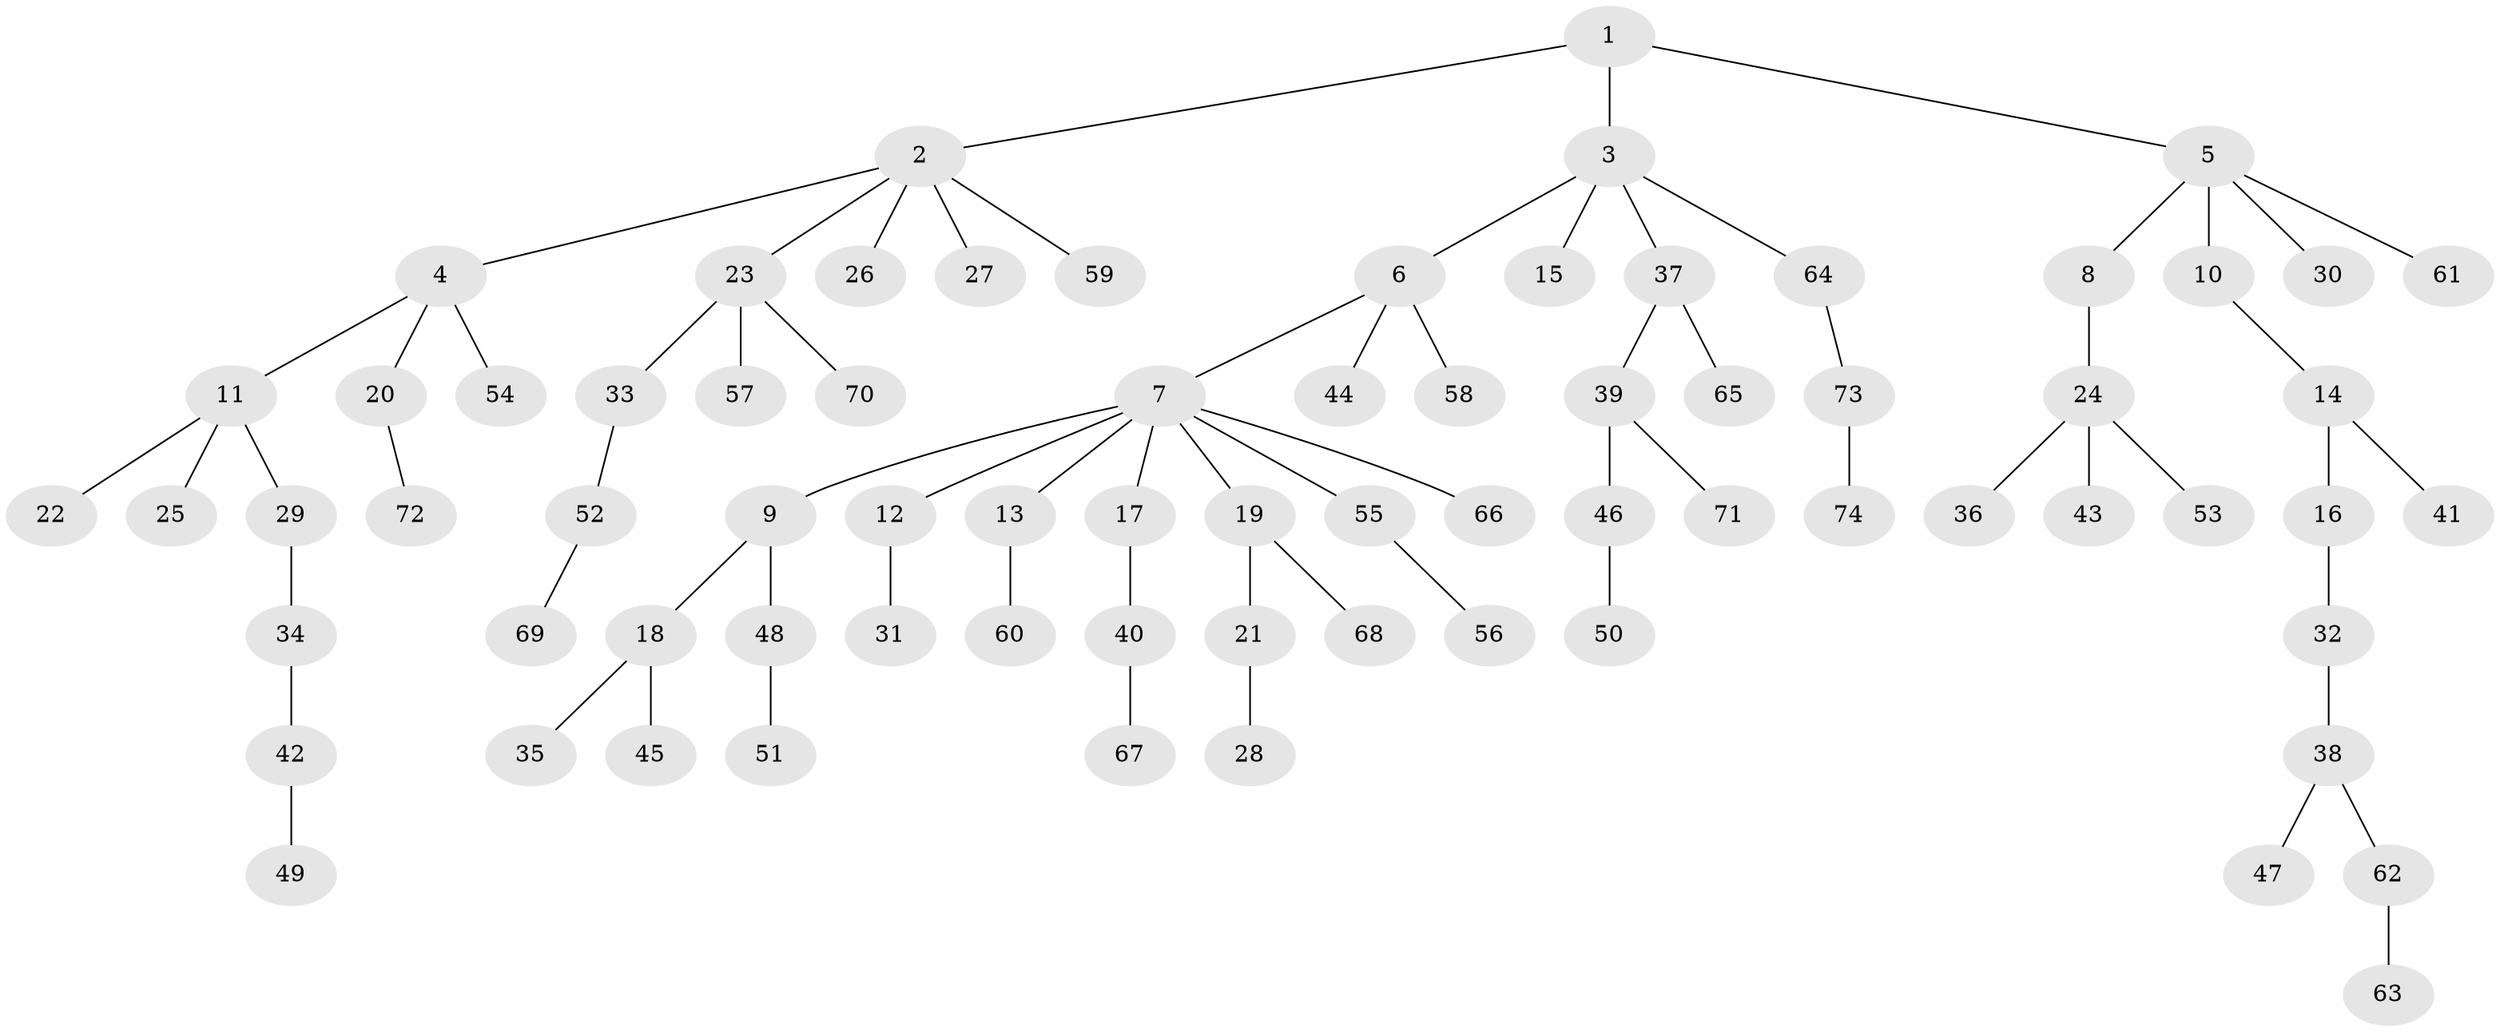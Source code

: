 // coarse degree distribution, {3: 0.18421052631578946, 4: 0.02631578947368421, 7: 0.02631578947368421, 2: 0.34210526315789475, 1: 0.42105263157894735}
// Generated by graph-tools (version 1.1) at 2025/51/03/04/25 22:51:51]
// undirected, 74 vertices, 73 edges
graph export_dot {
  node [color=gray90,style=filled];
  1;
  2;
  3;
  4;
  5;
  6;
  7;
  8;
  9;
  10;
  11;
  12;
  13;
  14;
  15;
  16;
  17;
  18;
  19;
  20;
  21;
  22;
  23;
  24;
  25;
  26;
  27;
  28;
  29;
  30;
  31;
  32;
  33;
  34;
  35;
  36;
  37;
  38;
  39;
  40;
  41;
  42;
  43;
  44;
  45;
  46;
  47;
  48;
  49;
  50;
  51;
  52;
  53;
  54;
  55;
  56;
  57;
  58;
  59;
  60;
  61;
  62;
  63;
  64;
  65;
  66;
  67;
  68;
  69;
  70;
  71;
  72;
  73;
  74;
  1 -- 2;
  1 -- 3;
  1 -- 5;
  2 -- 4;
  2 -- 23;
  2 -- 26;
  2 -- 27;
  2 -- 59;
  3 -- 6;
  3 -- 15;
  3 -- 37;
  3 -- 64;
  4 -- 11;
  4 -- 20;
  4 -- 54;
  5 -- 8;
  5 -- 10;
  5 -- 30;
  5 -- 61;
  6 -- 7;
  6 -- 44;
  6 -- 58;
  7 -- 9;
  7 -- 12;
  7 -- 13;
  7 -- 17;
  7 -- 19;
  7 -- 55;
  7 -- 66;
  8 -- 24;
  9 -- 18;
  9 -- 48;
  10 -- 14;
  11 -- 22;
  11 -- 25;
  11 -- 29;
  12 -- 31;
  13 -- 60;
  14 -- 16;
  14 -- 41;
  16 -- 32;
  17 -- 40;
  18 -- 35;
  18 -- 45;
  19 -- 21;
  19 -- 68;
  20 -- 72;
  21 -- 28;
  23 -- 33;
  23 -- 57;
  23 -- 70;
  24 -- 36;
  24 -- 43;
  24 -- 53;
  29 -- 34;
  32 -- 38;
  33 -- 52;
  34 -- 42;
  37 -- 39;
  37 -- 65;
  38 -- 47;
  38 -- 62;
  39 -- 46;
  39 -- 71;
  40 -- 67;
  42 -- 49;
  46 -- 50;
  48 -- 51;
  52 -- 69;
  55 -- 56;
  62 -- 63;
  64 -- 73;
  73 -- 74;
}
